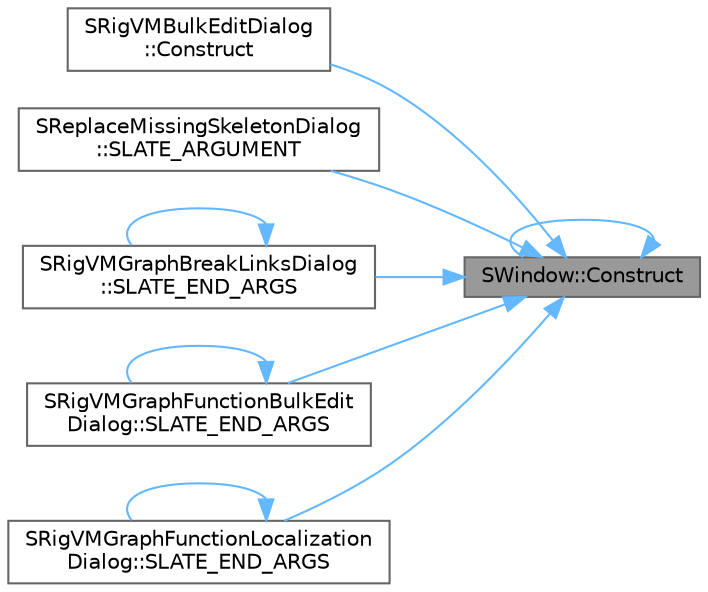 digraph "SWindow::Construct"
{
 // INTERACTIVE_SVG=YES
 // LATEX_PDF_SIZE
  bgcolor="transparent";
  edge [fontname=Helvetica,fontsize=10,labelfontname=Helvetica,labelfontsize=10];
  node [fontname=Helvetica,fontsize=10,shape=box,height=0.2,width=0.4];
  rankdir="RL";
  Node1 [id="Node000001",label="SWindow::Construct",height=0.2,width=0.4,color="gray40", fillcolor="grey60", style="filled", fontcolor="black",tooltip=" "];
  Node1 -> Node2 [id="edge1_Node000001_Node000002",dir="back",color="steelblue1",style="solid",tooltip=" "];
  Node2 [id="Node000002",label="SRigVMBulkEditDialog\l::Construct",height=0.2,width=0.4,color="grey40", fillcolor="white", style="filled",URL="$d2/db6/classSRigVMBulkEditDialog.html#a056c534075c41e6dd65de088822baf5f",tooltip=" "];
  Node1 -> Node1 [id="edge2_Node000001_Node000001",dir="back",color="steelblue1",style="solid",tooltip=" "];
  Node1 -> Node3 [id="edge3_Node000001_Node000003",dir="back",color="steelblue1",style="solid",tooltip=" "];
  Node3 [id="Node000003",label="SReplaceMissingSkeletonDialog\l::SLATE_ARGUMENT",height=0.2,width=0.4,color="grey40", fillcolor="white", style="filled",URL="$d3/da5/classSReplaceMissingSkeletonDialog.html#a917c3886e874f45329c864cc8ac81c7d",tooltip=" "];
  Node1 -> Node4 [id="edge4_Node000001_Node000004",dir="back",color="steelblue1",style="solid",tooltip=" "];
  Node4 [id="Node000004",label="SRigVMGraphBreakLinksDialog\l::SLATE_END_ARGS",height=0.2,width=0.4,color="grey40", fillcolor="white", style="filled",URL="$d1/d06/classSRigVMGraphBreakLinksDialog.html#a52a40d6684d61ea41aff9bdfb4211d45",tooltip=" "];
  Node4 -> Node4 [id="edge5_Node000004_Node000004",dir="back",color="steelblue1",style="solid",tooltip=" "];
  Node1 -> Node5 [id="edge6_Node000001_Node000005",dir="back",color="steelblue1",style="solid",tooltip=" "];
  Node5 [id="Node000005",label="SRigVMGraphFunctionBulkEdit\lDialog::SLATE_END_ARGS",height=0.2,width=0.4,color="grey40", fillcolor="white", style="filled",URL="$d7/d38/classSRigVMGraphFunctionBulkEditDialog.html#a7433e3071a02b530fba93e6f313c8d26",tooltip=" "];
  Node5 -> Node5 [id="edge7_Node000005_Node000005",dir="back",color="steelblue1",style="solid",tooltip=" "];
  Node1 -> Node6 [id="edge8_Node000001_Node000006",dir="back",color="steelblue1",style="solid",tooltip=" "];
  Node6 [id="Node000006",label="SRigVMGraphFunctionLocalization\lDialog::SLATE_END_ARGS",height=0.2,width=0.4,color="grey40", fillcolor="white", style="filled",URL="$d2/d96/classSRigVMGraphFunctionLocalizationDialog.html#aeebbde7add7fa49bfb8d0d401a6c2d65",tooltip=" "];
  Node6 -> Node6 [id="edge9_Node000006_Node000006",dir="back",color="steelblue1",style="solid",tooltip=" "];
}
